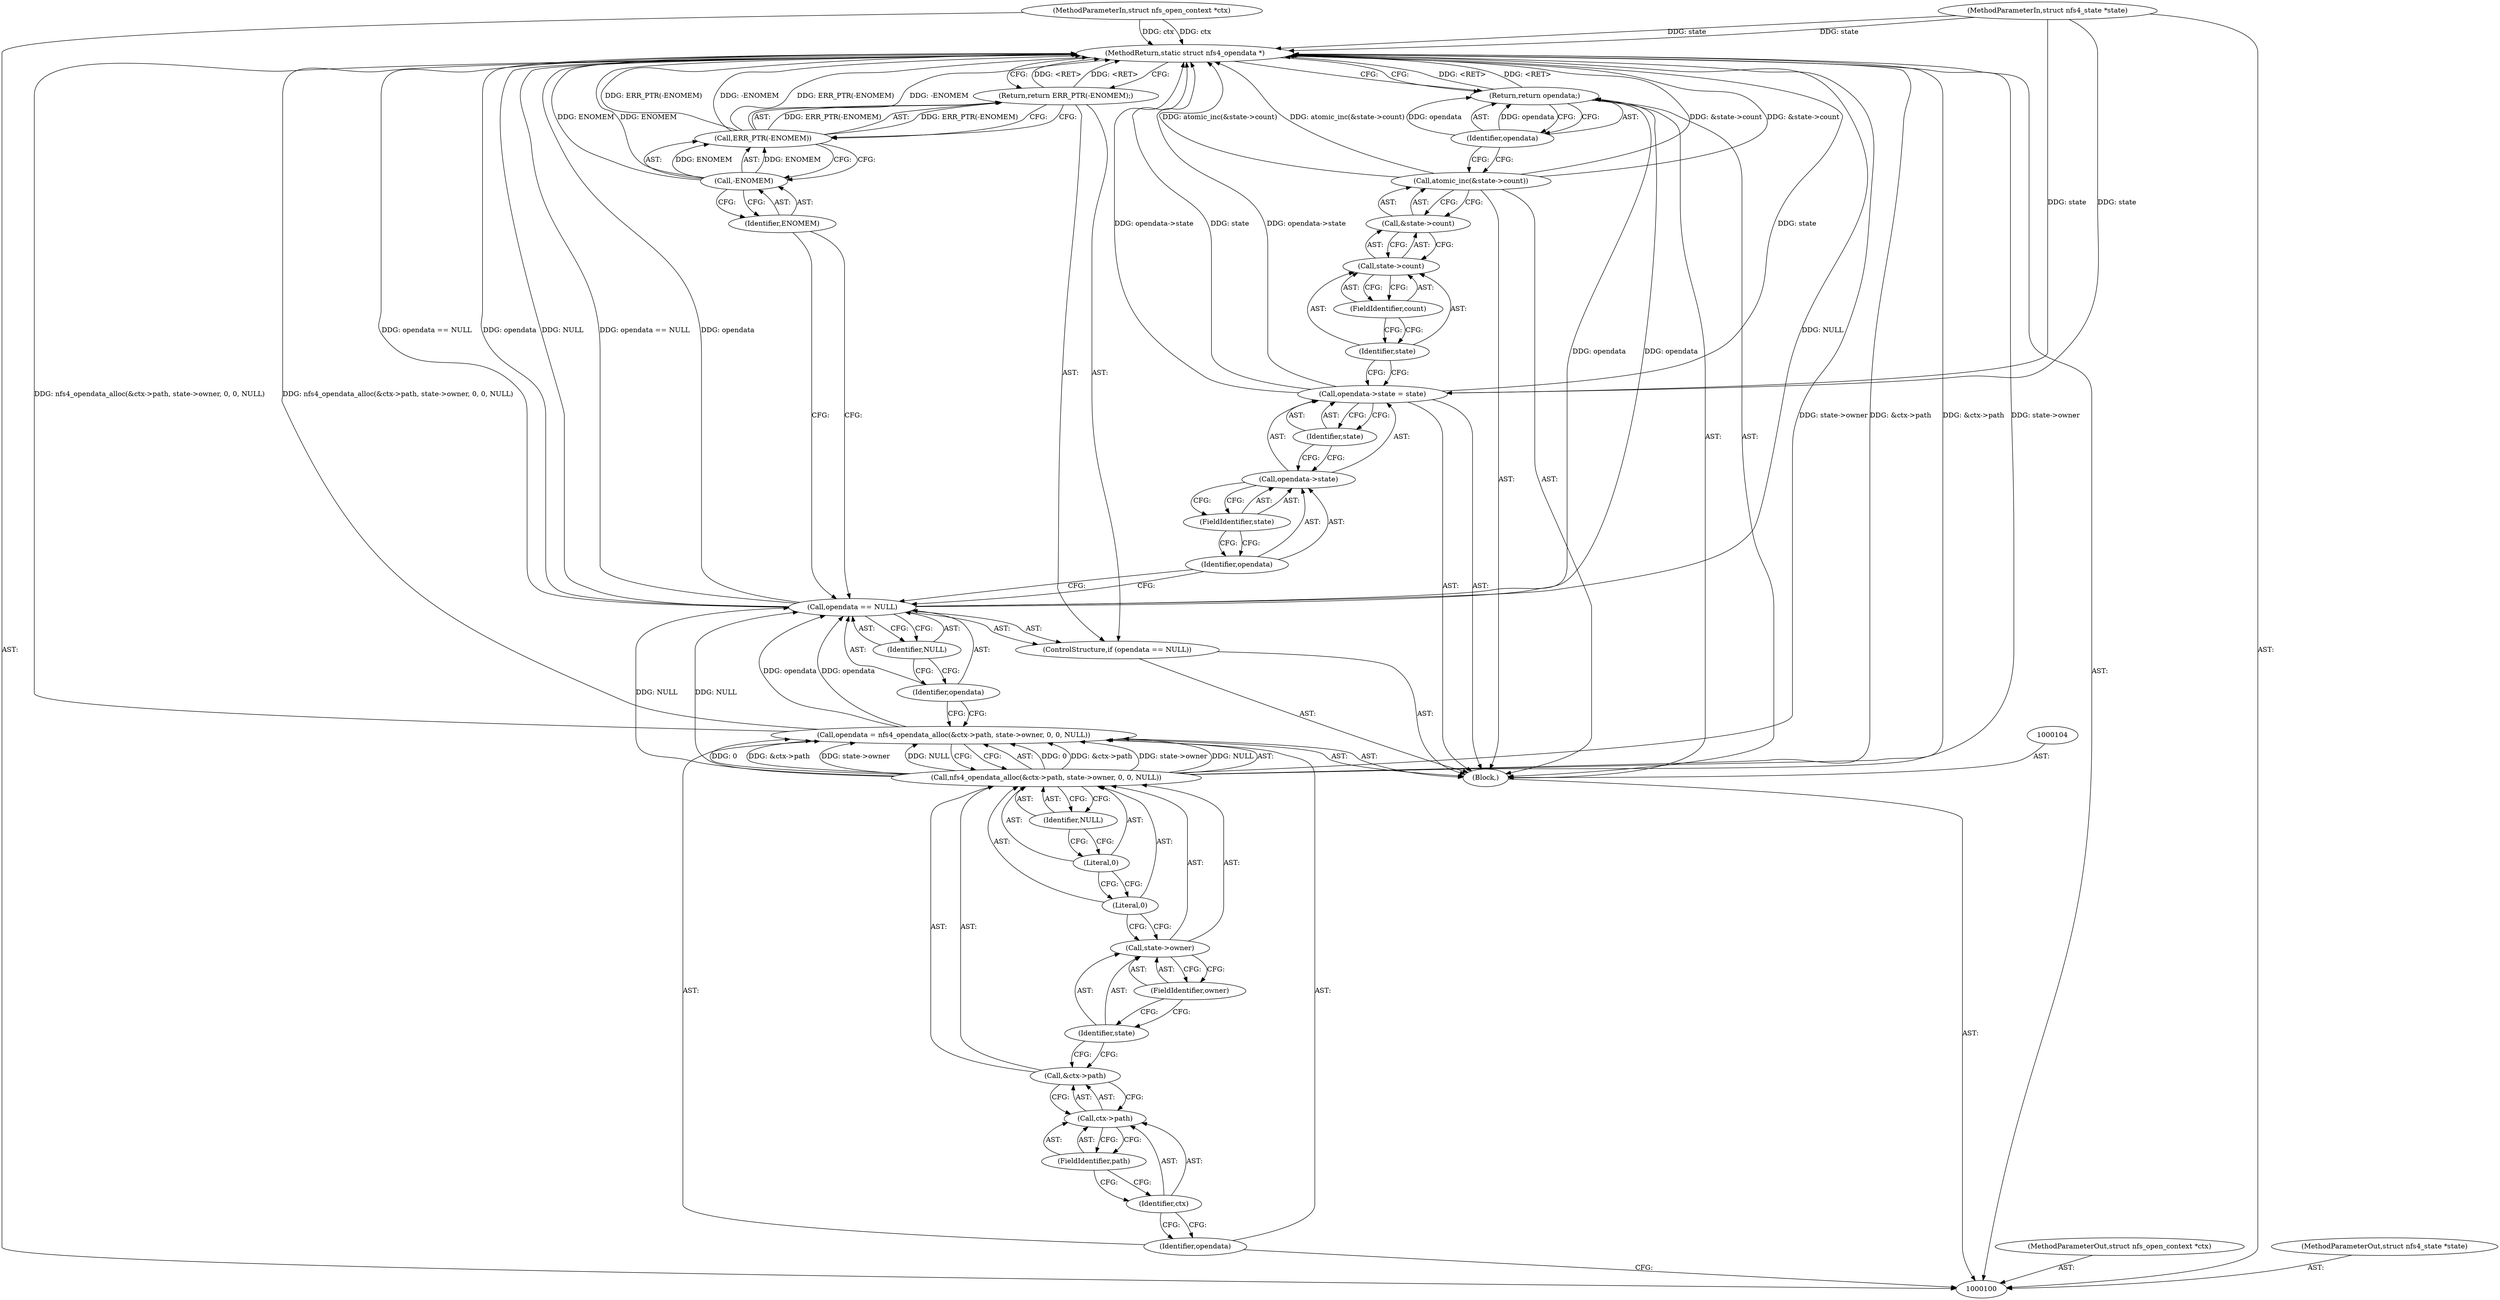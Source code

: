 digraph "0_linux_dc0b027dfadfcb8a5504f7d8052754bf8d501ab9_14" {
"1000138" [label="(MethodReturn,static struct nfs4_opendata *)"];
"1000101" [label="(MethodParameterIn,struct nfs_open_context *ctx)"];
"1000186" [label="(MethodParameterOut,struct nfs_open_context *ctx)"];
"1000102" [label="(MethodParameterIn,struct nfs4_state *state)"];
"1000187" [label="(MethodParameterOut,struct nfs4_state *state)"];
"1000136" [label="(Return,return opendata;)"];
"1000137" [label="(Identifier,opendata)"];
"1000103" [label="(Block,)"];
"1000105" [label="(Call,opendata = nfs4_opendata_alloc(&ctx->path, state->owner, 0, 0, NULL))"];
"1000106" [label="(Identifier,opendata)"];
"1000107" [label="(Call,nfs4_opendata_alloc(&ctx->path, state->owner, 0, 0, NULL))"];
"1000108" [label="(Call,&ctx->path)"];
"1000109" [label="(Call,ctx->path)"];
"1000110" [label="(Identifier,ctx)"];
"1000111" [label="(FieldIdentifier,path)"];
"1000112" [label="(Call,state->owner)"];
"1000113" [label="(Identifier,state)"];
"1000114" [label="(FieldIdentifier,owner)"];
"1000115" [label="(Literal,0)"];
"1000116" [label="(Literal,0)"];
"1000117" [label="(Identifier,NULL)"];
"1000121" [label="(Identifier,NULL)"];
"1000118" [label="(ControlStructure,if (opendata == NULL))"];
"1000119" [label="(Call,opendata == NULL)"];
"1000120" [label="(Identifier,opendata)"];
"1000123" [label="(Call,ERR_PTR(-ENOMEM))"];
"1000124" [label="(Call,-ENOMEM)"];
"1000125" [label="(Identifier,ENOMEM)"];
"1000122" [label="(Return,return ERR_PTR(-ENOMEM);)"];
"1000129" [label="(FieldIdentifier,state)"];
"1000126" [label="(Call,opendata->state = state)"];
"1000127" [label="(Call,opendata->state)"];
"1000128" [label="(Identifier,opendata)"];
"1000130" [label="(Identifier,state)"];
"1000132" [label="(Call,&state->count)"];
"1000133" [label="(Call,state->count)"];
"1000134" [label="(Identifier,state)"];
"1000131" [label="(Call,atomic_inc(&state->count))"];
"1000135" [label="(FieldIdentifier,count)"];
"1000138" -> "1000100"  [label="AST: "];
"1000138" -> "1000122"  [label="CFG: "];
"1000138" -> "1000136"  [label="CFG: "];
"1000136" -> "1000138"  [label="DDG: <RET>"];
"1000122" -> "1000138"  [label="DDG: <RET>"];
"1000124" -> "1000138"  [label="DDG: ENOMEM"];
"1000107" -> "1000138"  [label="DDG: &ctx->path"];
"1000107" -> "1000138"  [label="DDG: state->owner"];
"1000105" -> "1000138"  [label="DDG: nfs4_opendata_alloc(&ctx->path, state->owner, 0, 0, NULL)"];
"1000119" -> "1000138"  [label="DDG: NULL"];
"1000119" -> "1000138"  [label="DDG: opendata == NULL"];
"1000119" -> "1000138"  [label="DDG: opendata"];
"1000126" -> "1000138"  [label="DDG: opendata->state"];
"1000126" -> "1000138"  [label="DDG: state"];
"1000123" -> "1000138"  [label="DDG: ERR_PTR(-ENOMEM)"];
"1000123" -> "1000138"  [label="DDG: -ENOMEM"];
"1000131" -> "1000138"  [label="DDG: &state->count"];
"1000131" -> "1000138"  [label="DDG: atomic_inc(&state->count)"];
"1000102" -> "1000138"  [label="DDG: state"];
"1000101" -> "1000138"  [label="DDG: ctx"];
"1000101" -> "1000100"  [label="AST: "];
"1000101" -> "1000138"  [label="DDG: ctx"];
"1000186" -> "1000100"  [label="AST: "];
"1000102" -> "1000100"  [label="AST: "];
"1000102" -> "1000138"  [label="DDG: state"];
"1000102" -> "1000126"  [label="DDG: state"];
"1000187" -> "1000100"  [label="AST: "];
"1000136" -> "1000103"  [label="AST: "];
"1000136" -> "1000137"  [label="CFG: "];
"1000137" -> "1000136"  [label="AST: "];
"1000138" -> "1000136"  [label="CFG: "];
"1000136" -> "1000138"  [label="DDG: <RET>"];
"1000137" -> "1000136"  [label="DDG: opendata"];
"1000119" -> "1000136"  [label="DDG: opendata"];
"1000137" -> "1000136"  [label="AST: "];
"1000137" -> "1000131"  [label="CFG: "];
"1000136" -> "1000137"  [label="CFG: "];
"1000137" -> "1000136"  [label="DDG: opendata"];
"1000103" -> "1000100"  [label="AST: "];
"1000104" -> "1000103"  [label="AST: "];
"1000105" -> "1000103"  [label="AST: "];
"1000118" -> "1000103"  [label="AST: "];
"1000126" -> "1000103"  [label="AST: "];
"1000131" -> "1000103"  [label="AST: "];
"1000136" -> "1000103"  [label="AST: "];
"1000105" -> "1000103"  [label="AST: "];
"1000105" -> "1000107"  [label="CFG: "];
"1000106" -> "1000105"  [label="AST: "];
"1000107" -> "1000105"  [label="AST: "];
"1000120" -> "1000105"  [label="CFG: "];
"1000105" -> "1000138"  [label="DDG: nfs4_opendata_alloc(&ctx->path, state->owner, 0, 0, NULL)"];
"1000107" -> "1000105"  [label="DDG: 0"];
"1000107" -> "1000105"  [label="DDG: &ctx->path"];
"1000107" -> "1000105"  [label="DDG: state->owner"];
"1000107" -> "1000105"  [label="DDG: NULL"];
"1000105" -> "1000119"  [label="DDG: opendata"];
"1000106" -> "1000105"  [label="AST: "];
"1000106" -> "1000100"  [label="CFG: "];
"1000110" -> "1000106"  [label="CFG: "];
"1000107" -> "1000105"  [label="AST: "];
"1000107" -> "1000117"  [label="CFG: "];
"1000108" -> "1000107"  [label="AST: "];
"1000112" -> "1000107"  [label="AST: "];
"1000115" -> "1000107"  [label="AST: "];
"1000116" -> "1000107"  [label="AST: "];
"1000117" -> "1000107"  [label="AST: "];
"1000105" -> "1000107"  [label="CFG: "];
"1000107" -> "1000138"  [label="DDG: &ctx->path"];
"1000107" -> "1000138"  [label="DDG: state->owner"];
"1000107" -> "1000105"  [label="DDG: 0"];
"1000107" -> "1000105"  [label="DDG: &ctx->path"];
"1000107" -> "1000105"  [label="DDG: state->owner"];
"1000107" -> "1000105"  [label="DDG: NULL"];
"1000107" -> "1000119"  [label="DDG: NULL"];
"1000108" -> "1000107"  [label="AST: "];
"1000108" -> "1000109"  [label="CFG: "];
"1000109" -> "1000108"  [label="AST: "];
"1000113" -> "1000108"  [label="CFG: "];
"1000109" -> "1000108"  [label="AST: "];
"1000109" -> "1000111"  [label="CFG: "];
"1000110" -> "1000109"  [label="AST: "];
"1000111" -> "1000109"  [label="AST: "];
"1000108" -> "1000109"  [label="CFG: "];
"1000110" -> "1000109"  [label="AST: "];
"1000110" -> "1000106"  [label="CFG: "];
"1000111" -> "1000110"  [label="CFG: "];
"1000111" -> "1000109"  [label="AST: "];
"1000111" -> "1000110"  [label="CFG: "];
"1000109" -> "1000111"  [label="CFG: "];
"1000112" -> "1000107"  [label="AST: "];
"1000112" -> "1000114"  [label="CFG: "];
"1000113" -> "1000112"  [label="AST: "];
"1000114" -> "1000112"  [label="AST: "];
"1000115" -> "1000112"  [label="CFG: "];
"1000113" -> "1000112"  [label="AST: "];
"1000113" -> "1000108"  [label="CFG: "];
"1000114" -> "1000113"  [label="CFG: "];
"1000114" -> "1000112"  [label="AST: "];
"1000114" -> "1000113"  [label="CFG: "];
"1000112" -> "1000114"  [label="CFG: "];
"1000115" -> "1000107"  [label="AST: "];
"1000115" -> "1000112"  [label="CFG: "];
"1000116" -> "1000115"  [label="CFG: "];
"1000116" -> "1000107"  [label="AST: "];
"1000116" -> "1000115"  [label="CFG: "];
"1000117" -> "1000116"  [label="CFG: "];
"1000117" -> "1000107"  [label="AST: "];
"1000117" -> "1000116"  [label="CFG: "];
"1000107" -> "1000117"  [label="CFG: "];
"1000121" -> "1000119"  [label="AST: "];
"1000121" -> "1000120"  [label="CFG: "];
"1000119" -> "1000121"  [label="CFG: "];
"1000118" -> "1000103"  [label="AST: "];
"1000119" -> "1000118"  [label="AST: "];
"1000122" -> "1000118"  [label="AST: "];
"1000119" -> "1000118"  [label="AST: "];
"1000119" -> "1000121"  [label="CFG: "];
"1000120" -> "1000119"  [label="AST: "];
"1000121" -> "1000119"  [label="AST: "];
"1000125" -> "1000119"  [label="CFG: "];
"1000128" -> "1000119"  [label="CFG: "];
"1000119" -> "1000138"  [label="DDG: NULL"];
"1000119" -> "1000138"  [label="DDG: opendata == NULL"];
"1000119" -> "1000138"  [label="DDG: opendata"];
"1000105" -> "1000119"  [label="DDG: opendata"];
"1000107" -> "1000119"  [label="DDG: NULL"];
"1000119" -> "1000136"  [label="DDG: opendata"];
"1000120" -> "1000119"  [label="AST: "];
"1000120" -> "1000105"  [label="CFG: "];
"1000121" -> "1000120"  [label="CFG: "];
"1000123" -> "1000122"  [label="AST: "];
"1000123" -> "1000124"  [label="CFG: "];
"1000124" -> "1000123"  [label="AST: "];
"1000122" -> "1000123"  [label="CFG: "];
"1000123" -> "1000138"  [label="DDG: ERR_PTR(-ENOMEM)"];
"1000123" -> "1000138"  [label="DDG: -ENOMEM"];
"1000123" -> "1000122"  [label="DDG: ERR_PTR(-ENOMEM)"];
"1000124" -> "1000123"  [label="DDG: ENOMEM"];
"1000124" -> "1000123"  [label="AST: "];
"1000124" -> "1000125"  [label="CFG: "];
"1000125" -> "1000124"  [label="AST: "];
"1000123" -> "1000124"  [label="CFG: "];
"1000124" -> "1000138"  [label="DDG: ENOMEM"];
"1000124" -> "1000123"  [label="DDG: ENOMEM"];
"1000125" -> "1000124"  [label="AST: "];
"1000125" -> "1000119"  [label="CFG: "];
"1000124" -> "1000125"  [label="CFG: "];
"1000122" -> "1000118"  [label="AST: "];
"1000122" -> "1000123"  [label="CFG: "];
"1000123" -> "1000122"  [label="AST: "];
"1000138" -> "1000122"  [label="CFG: "];
"1000122" -> "1000138"  [label="DDG: <RET>"];
"1000123" -> "1000122"  [label="DDG: ERR_PTR(-ENOMEM)"];
"1000129" -> "1000127"  [label="AST: "];
"1000129" -> "1000128"  [label="CFG: "];
"1000127" -> "1000129"  [label="CFG: "];
"1000126" -> "1000103"  [label="AST: "];
"1000126" -> "1000130"  [label="CFG: "];
"1000127" -> "1000126"  [label="AST: "];
"1000130" -> "1000126"  [label="AST: "];
"1000134" -> "1000126"  [label="CFG: "];
"1000126" -> "1000138"  [label="DDG: opendata->state"];
"1000126" -> "1000138"  [label="DDG: state"];
"1000102" -> "1000126"  [label="DDG: state"];
"1000127" -> "1000126"  [label="AST: "];
"1000127" -> "1000129"  [label="CFG: "];
"1000128" -> "1000127"  [label="AST: "];
"1000129" -> "1000127"  [label="AST: "];
"1000130" -> "1000127"  [label="CFG: "];
"1000128" -> "1000127"  [label="AST: "];
"1000128" -> "1000119"  [label="CFG: "];
"1000129" -> "1000128"  [label="CFG: "];
"1000130" -> "1000126"  [label="AST: "];
"1000130" -> "1000127"  [label="CFG: "];
"1000126" -> "1000130"  [label="CFG: "];
"1000132" -> "1000131"  [label="AST: "];
"1000132" -> "1000133"  [label="CFG: "];
"1000133" -> "1000132"  [label="AST: "];
"1000131" -> "1000132"  [label="CFG: "];
"1000133" -> "1000132"  [label="AST: "];
"1000133" -> "1000135"  [label="CFG: "];
"1000134" -> "1000133"  [label="AST: "];
"1000135" -> "1000133"  [label="AST: "];
"1000132" -> "1000133"  [label="CFG: "];
"1000134" -> "1000133"  [label="AST: "];
"1000134" -> "1000126"  [label="CFG: "];
"1000135" -> "1000134"  [label="CFG: "];
"1000131" -> "1000103"  [label="AST: "];
"1000131" -> "1000132"  [label="CFG: "];
"1000132" -> "1000131"  [label="AST: "];
"1000137" -> "1000131"  [label="CFG: "];
"1000131" -> "1000138"  [label="DDG: &state->count"];
"1000131" -> "1000138"  [label="DDG: atomic_inc(&state->count)"];
"1000135" -> "1000133"  [label="AST: "];
"1000135" -> "1000134"  [label="CFG: "];
"1000133" -> "1000135"  [label="CFG: "];
}
